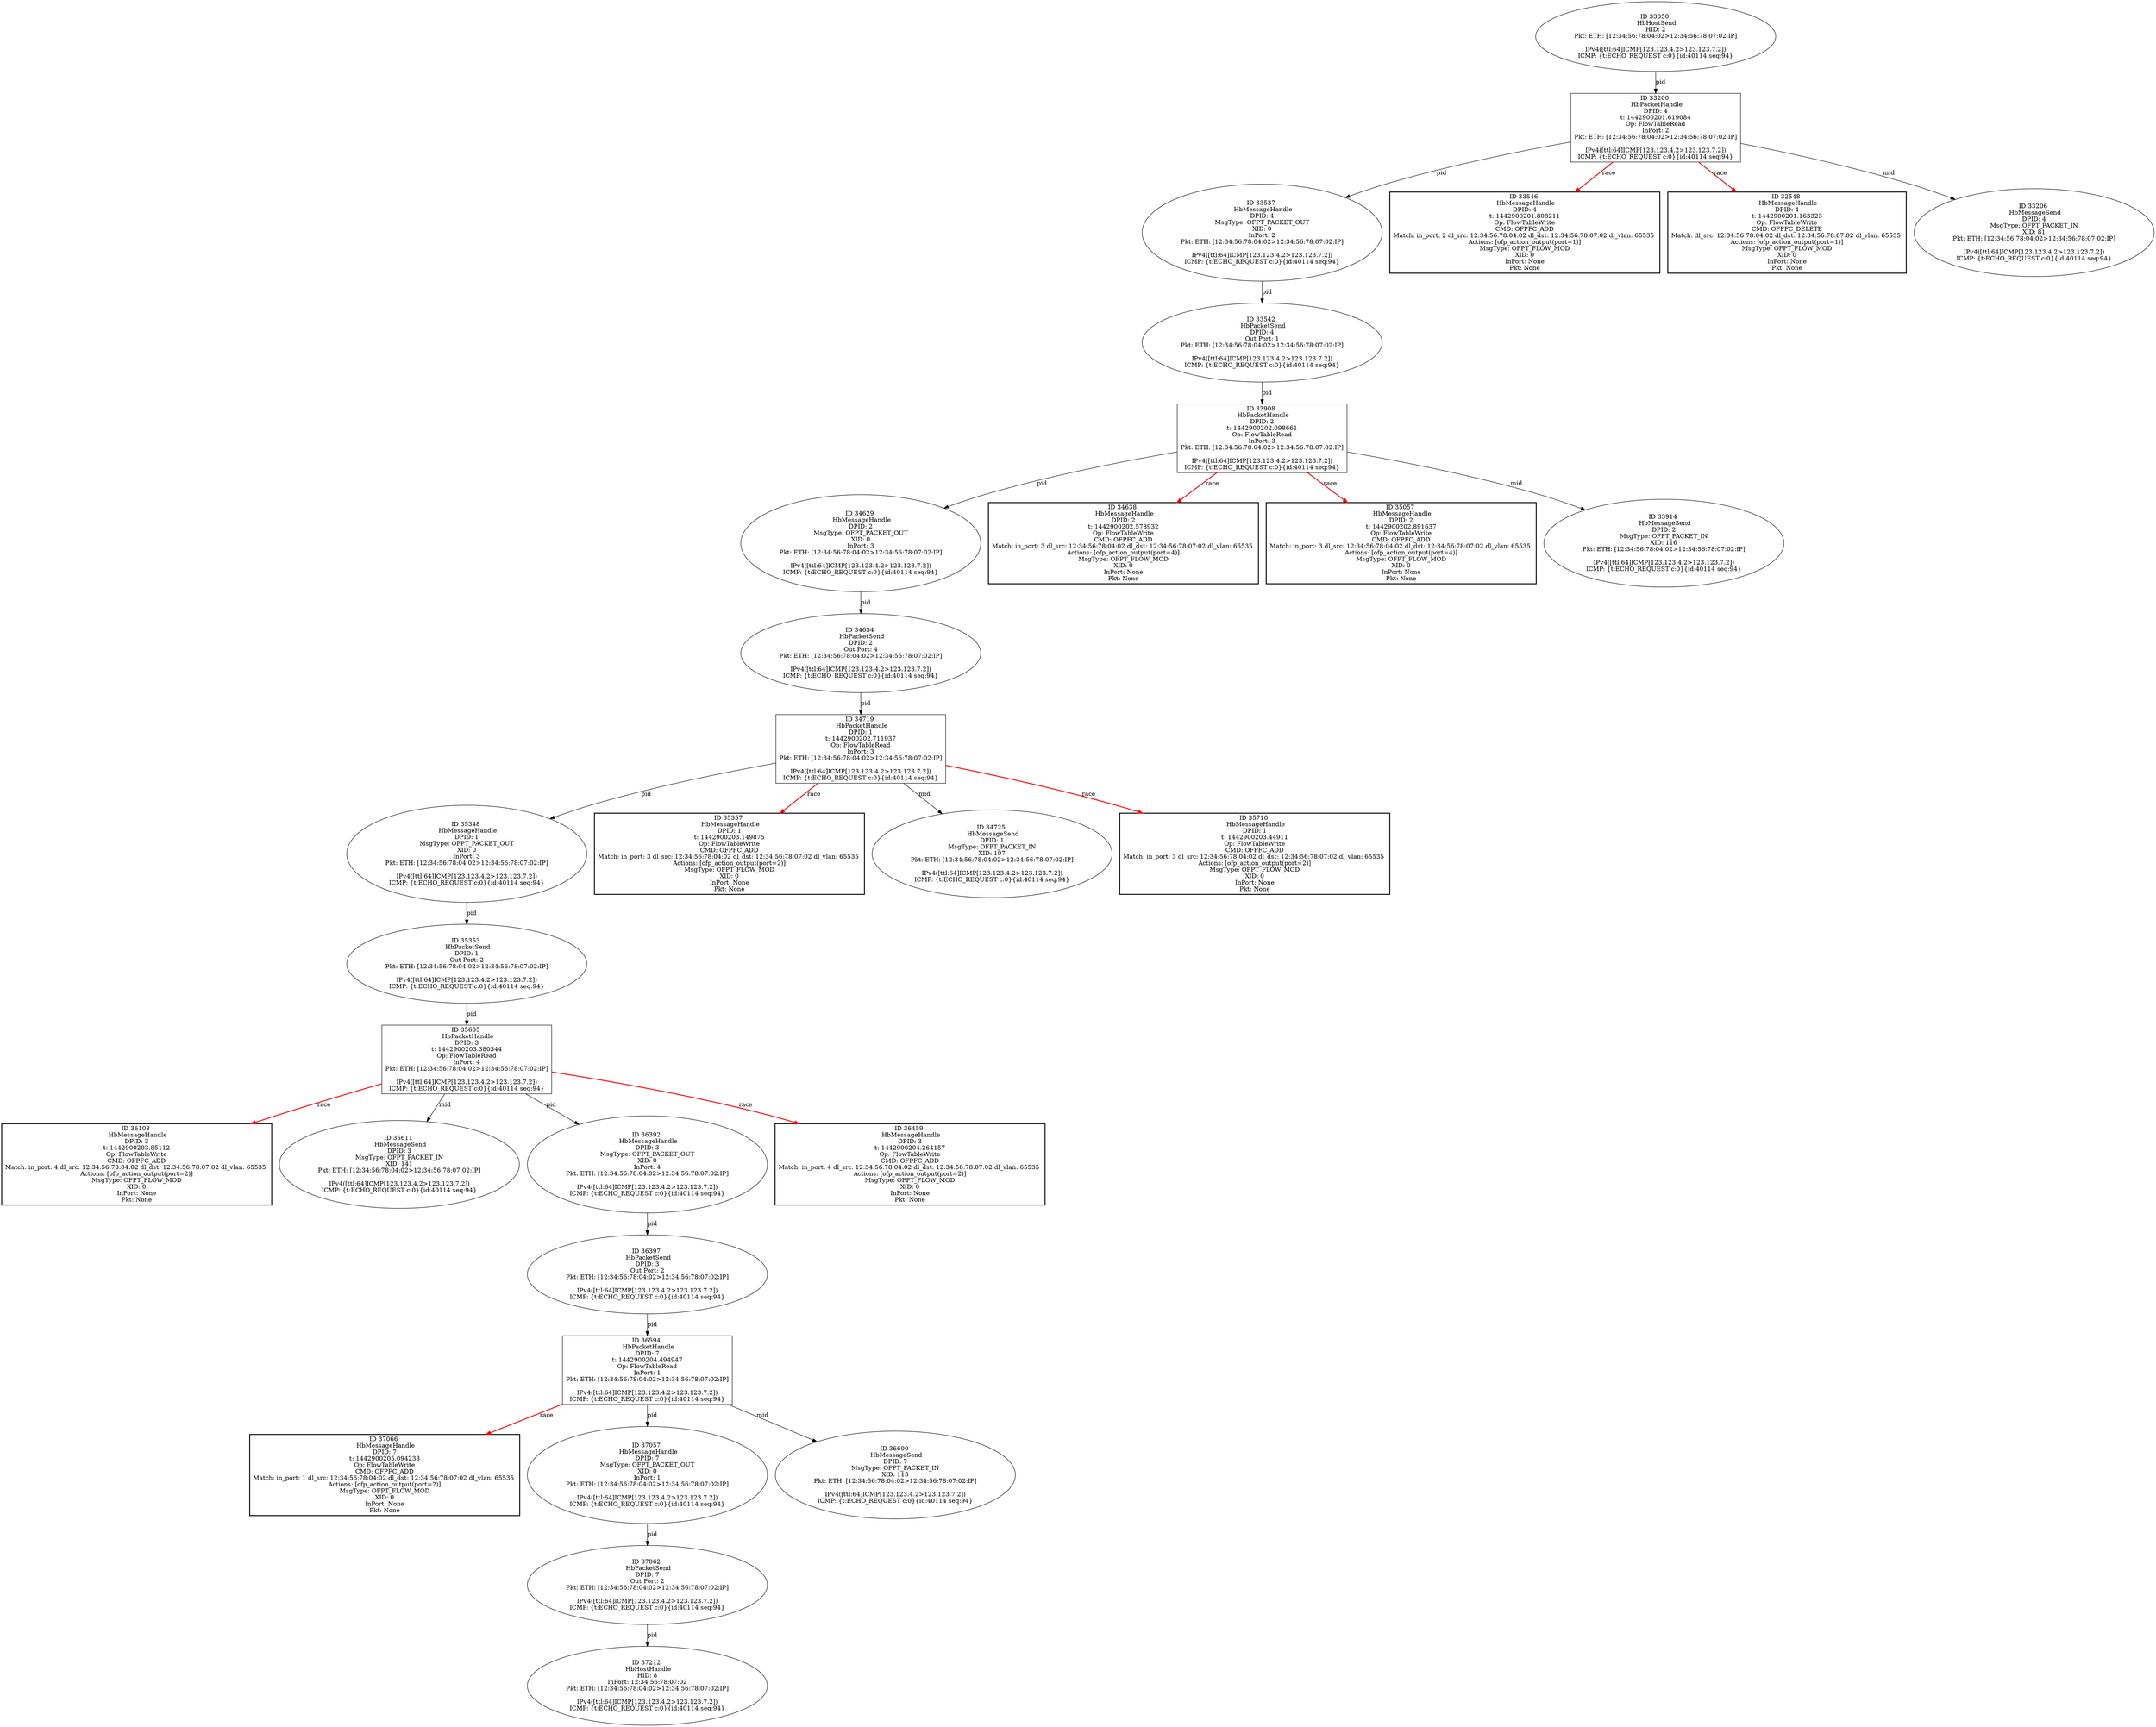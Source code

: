 strict digraph G {
33537 [shape=oval, event=<hb_events.HbMessageHandle object at 0x10ecdab10>, label="ID 33537 
 HbMessageHandle
DPID: 4
MsgType: OFPT_PACKET_OUT
XID: 0
InPort: 2
Pkt: ETH: [12:34:56:78:04:02>12:34:56:78:07:02:IP]

IPv4([ttl:64]ICMP[123.123.4.2>123.123.7.2])
ICMP: {t:ECHO_REQUEST c:0}{id:40114 seq:94}"];
33542 [shape=oval, event=<hb_events.HbPacketSend object at 0x10ecdd050>, label="ID 33542 
 HbPacketSend
DPID: 4
Out Port: 1
Pkt: ETH: [12:34:56:78:04:02>12:34:56:78:07:02:IP]

IPv4([ttl:64]ICMP[123.123.4.2>123.123.7.2])
ICMP: {t:ECHO_REQUEST c:0}{id:40114 seq:94}"];
33546 [shape=box, style=bold, event=<hb_events.HbMessageHandle object at 0x10ecdd3d0>, label="ID 33546 
 HbMessageHandle
DPID: 4
t: 1442900201.808211
Op: FlowTableWrite
CMD: OFPFC_ADD
Match: in_port: 2 dl_src: 12:34:56:78:04:02 dl_dst: 12:34:56:78:07:02 dl_vlan: 65535 
Actions: [ofp_action_output(port=1)]
MsgType: OFPT_FLOW_MOD
XID: 0
InPort: None
Pkt: None"];
36108 [shape=box, style=bold, event=<hb_events.HbMessageHandle object at 0x10f47c950>, label="ID 36108 
 HbMessageHandle
DPID: 3
t: 1442900203.85112
Op: FlowTableWrite
CMD: OFPFC_ADD
Match: in_port: 4 dl_src: 12:34:56:78:04:02 dl_dst: 12:34:56:78:07:02 dl_vlan: 65535 
Actions: [ofp_action_output(port=2)]
MsgType: OFPT_FLOW_MOD
XID: 0
InPort: None
Pkt: None"];
35348 [shape=oval, event=<hb_events.HbMessageHandle object at 0x10f174a50>, label="ID 35348 
 HbMessageHandle
DPID: 1
MsgType: OFPT_PACKET_OUT
XID: 0
InPort: 3
Pkt: ETH: [12:34:56:78:04:02>12:34:56:78:07:02:IP]

IPv4([ttl:64]ICMP[123.123.4.2>123.123.7.2])
ICMP: {t:ECHO_REQUEST c:0}{id:40114 seq:94}"];
35605 [shape=box, event=<hb_events.HbPacketHandle object at 0x10f257590>, label="ID 35605 
 HbPacketHandle
DPID: 3
t: 1442900203.380344
Op: FlowTableRead
InPort: 4
Pkt: ETH: [12:34:56:78:04:02>12:34:56:78:07:02:IP]

IPv4([ttl:64]ICMP[123.123.4.2>123.123.7.2])
ICMP: {t:ECHO_REQUEST c:0}{id:40114 seq:94}"];
35353 [shape=oval, event=<hb_events.HbPacketSend object at 0x10f194fd0>, label="ID 35353 
 HbPacketSend
DPID: 1
Out Port: 2
Pkt: ETH: [12:34:56:78:04:02>12:34:56:78:07:02:IP]

IPv4([ttl:64]ICMP[123.123.4.2>123.123.7.2])
ICMP: {t:ECHO_REQUEST c:0}{id:40114 seq:94}"];
33050 [shape=oval, event=<hb_events.HbHostSend object at 0x10ec11250>, label="ID 33050 
 HbHostSend
HID: 2
Pkt: ETH: [12:34:56:78:04:02>12:34:56:78:07:02:IP]

IPv4([ttl:64]ICMP[123.123.4.2>123.123.7.2])
ICMP: {t:ECHO_REQUEST c:0}{id:40114 seq:94}"];
35611 [shape=oval, event=<hb_events.HbMessageSend object at 0x10f24a110>, label="ID 35611 
 HbMessageSend
DPID: 3
MsgType: OFPT_PACKET_IN
XID: 141
Pkt: ETH: [12:34:56:78:04:02>12:34:56:78:07:02:IP]

IPv4([ttl:64]ICMP[123.123.4.2>123.123.7.2])
ICMP: {t:ECHO_REQUEST c:0}{id:40114 seq:94}"];
35357 [shape=box, style=bold, event=<hb_events.HbMessageHandle object at 0x10f1993d0>, label="ID 35357 
 HbMessageHandle
DPID: 1
t: 1442900203.149875
Op: FlowTableWrite
CMD: OFPFC_ADD
Match: in_port: 3 dl_src: 12:34:56:78:04:02 dl_dst: 12:34:56:78:07:02 dl_vlan: 65535 
Actions: [ofp_action_output(port=2)]
MsgType: OFPT_FLOW_MOD
XID: 0
InPort: None
Pkt: None"];
34719 [shape=box, event=<hb_events.HbPacketHandle object at 0x10ef7f450>, label="ID 34719 
 HbPacketHandle
DPID: 1
t: 1442900202.711937
Op: FlowTableRead
InPort: 3
Pkt: ETH: [12:34:56:78:04:02>12:34:56:78:07:02:IP]

IPv4([ttl:64]ICMP[123.123.4.2>123.123.7.2])
ICMP: {t:ECHO_REQUEST c:0}{id:40114 seq:94}"];
32548 [shape=box, style=bold, event=<hb_events.HbMessageHandle object at 0x10eb58c10>, label="ID 32548 
 HbMessageHandle
DPID: 4
t: 1442900201.163323
Op: FlowTableWrite
CMD: OFPFC_DELETE
Match: dl_src: 12:34:56:78:04:02 dl_dst: 12:34:56:78:07:02 dl_vlan: 65535 
Actions: [ofp_action_output(port=1)]
MsgType: OFPT_FLOW_MOD
XID: 0
InPort: None
Pkt: None"];
34725 [shape=oval, event=<hb_events.HbMessageSend object at 0x10ef7fc10>, label="ID 34725 
 HbMessageSend
DPID: 1
MsgType: OFPT_PACKET_IN
XID: 107
Pkt: ETH: [12:34:56:78:04:02>12:34:56:78:07:02:IP]

IPv4([ttl:64]ICMP[123.123.4.2>123.123.7.2])
ICMP: {t:ECHO_REQUEST c:0}{id:40114 seq:94}"];
36392 [shape=oval, event=<hb_events.HbMessageHandle object at 0x10f5d23d0>, label="ID 36392 
 HbMessageHandle
DPID: 3
MsgType: OFPT_PACKET_OUT
XID: 0
InPort: 4
Pkt: ETH: [12:34:56:78:04:02>12:34:56:78:07:02:IP]

IPv4([ttl:64]ICMP[123.123.4.2>123.123.7.2])
ICMP: {t:ECHO_REQUEST c:0}{id:40114 seq:94}"];
36397 [shape=oval, event=<hb_events.HbPacketSend object at 0x10f5d2550>, label="ID 36397 
 HbPacketSend
DPID: 3
Out Port: 2
Pkt: ETH: [12:34:56:78:04:02>12:34:56:78:07:02:IP]

IPv4([ttl:64]ICMP[123.123.4.2>123.123.7.2])
ICMP: {t:ECHO_REQUEST c:0}{id:40114 seq:94}"];
33200 [shape=box, event=<hb_events.HbPacketHandle object at 0x10ec3b250>, label="ID 33200 
 HbPacketHandle
DPID: 4
t: 1442900201.619084
Op: FlowTableRead
InPort: 2
Pkt: ETH: [12:34:56:78:04:02>12:34:56:78:07:02:IP]

IPv4([ttl:64]ICMP[123.123.4.2>123.123.7.2])
ICMP: {t:ECHO_REQUEST c:0}{id:40114 seq:94}"];
33206 [shape=oval, event=<hb_events.HbMessageSend object at 0x10ec3b990>, label="ID 33206 
 HbMessageSend
DPID: 4
MsgType: OFPT_PACKET_IN
XID: 81
Pkt: ETH: [12:34:56:78:04:02>12:34:56:78:07:02:IP]

IPv4([ttl:64]ICMP[123.123.4.2>123.123.7.2])
ICMP: {t:ECHO_REQUEST c:0}{id:40114 seq:94}"];
37066 [shape=box, style=bold, event=<hb_events.HbMessageHandle object at 0x10f9ea0d0>, label="ID 37066 
 HbMessageHandle
DPID: 7
t: 1442900205.094238
Op: FlowTableWrite
CMD: OFPFC_ADD
Match: in_port: 1 dl_src: 12:34:56:78:04:02 dl_dst: 12:34:56:78:07:02 dl_vlan: 65535 
Actions: [ofp_action_output(port=2)]
MsgType: OFPT_FLOW_MOD
XID: 0
InPort: None
Pkt: None"];
37057 [shape=oval, event=<hb_events.HbMessageHandle object at 0x10f9e4e50>, label="ID 37057 
 HbMessageHandle
DPID: 7
MsgType: OFPT_PACKET_OUT
XID: 0
InPort: 1
Pkt: ETH: [12:34:56:78:04:02>12:34:56:78:07:02:IP]

IPv4([ttl:64]ICMP[123.123.4.2>123.123.7.2])
ICMP: {t:ECHO_REQUEST c:0}{id:40114 seq:94}"];
34629 [shape=oval, event=<hb_events.HbMessageHandle object at 0x10ef230d0>, label="ID 34629 
 HbMessageHandle
DPID: 2
MsgType: OFPT_PACKET_OUT
XID: 0
InPort: 3
Pkt: ETH: [12:34:56:78:04:02>12:34:56:78:07:02:IP]

IPv4([ttl:64]ICMP[123.123.4.2>123.123.7.2])
ICMP: {t:ECHO_REQUEST c:0}{id:40114 seq:94}"];
37062 [shape=oval, event=<hb_events.HbPacketSend object at 0x10f9b74d0>, label="ID 37062 
 HbPacketSend
DPID: 7
Out Port: 2
Pkt: ETH: [12:34:56:78:04:02>12:34:56:78:07:02:IP]

IPv4([ttl:64]ICMP[123.123.4.2>123.123.7.2])
ICMP: {t:ECHO_REQUEST c:0}{id:40114 seq:94}"];
34634 [shape=oval, event=<hb_events.HbPacketSend object at 0x10ef23050>, label="ID 34634 
 HbPacketSend
DPID: 2
Out Port: 4
Pkt: ETH: [12:34:56:78:04:02>12:34:56:78:07:02:IP]

IPv4([ttl:64]ICMP[123.123.4.2>123.123.7.2])
ICMP: {t:ECHO_REQUEST c:0}{id:40114 seq:94}"];
34638 [shape=box, style=bold, event=<hb_events.HbMessageHandle object at 0x10ef57410>, label="ID 34638 
 HbMessageHandle
DPID: 2
t: 1442900202.578932
Op: FlowTableWrite
CMD: OFPFC_ADD
Match: in_port: 3 dl_src: 12:34:56:78:04:02 dl_dst: 12:34:56:78:07:02 dl_vlan: 65535 
Actions: [ofp_action_output(port=4)]
MsgType: OFPT_FLOW_MOD
XID: 0
InPort: None
Pkt: None"];
37212 [shape=oval, event=<hb_events.HbHostHandle object at 0x10fa29b10>, label="ID 37212 
 HbHostHandle
HID: 8
InPort: 12:34:56:78:07:02
Pkt: ETH: [12:34:56:78:04:02>12:34:56:78:07:02:IP]

IPv4([ttl:64]ICMP[123.123.4.2>123.123.7.2])
ICMP: {t:ECHO_REQUEST c:0}{id:40114 seq:94}"];
36459 [shape=box, style=bold, event=<hb_events.HbMessageHandle object at 0x10f6078d0>, label="ID 36459 
 HbMessageHandle
DPID: 3
t: 1442900204.264157
Op: FlowTableWrite
CMD: OFPFC_ADD
Match: in_port: 4 dl_src: 12:34:56:78:04:02 dl_dst: 12:34:56:78:07:02 dl_vlan: 65535 
Actions: [ofp_action_output(port=2)]
MsgType: OFPT_FLOW_MOD
XID: 0
InPort: None
Pkt: None"];
35057 [shape=box, style=bold, event=<hb_events.HbMessageHandle object at 0x10f0a0190>, label="ID 35057 
 HbMessageHandle
DPID: 2
t: 1442900202.891637
Op: FlowTableWrite
CMD: OFPFC_ADD
Match: in_port: 3 dl_src: 12:34:56:78:04:02 dl_dst: 12:34:56:78:07:02 dl_vlan: 65535 
Actions: [ofp_action_output(port=4)]
MsgType: OFPT_FLOW_MOD
XID: 0
InPort: None
Pkt: None"];
36594 [shape=box, event=<hb_events.HbPacketHandle object at 0x10f726a10>, label="ID 36594 
 HbPacketHandle
DPID: 7
t: 1442900204.494947
Op: FlowTableRead
InPort: 1
Pkt: ETH: [12:34:56:78:04:02>12:34:56:78:07:02:IP]

IPv4([ttl:64]ICMP[123.123.4.2>123.123.7.2])
ICMP: {t:ECHO_REQUEST c:0}{id:40114 seq:94}"];
33908 [shape=box, event=<hb_events.HbPacketHandle object at 0x10ed8c5d0>, label="ID 33908 
 HbPacketHandle
DPID: 2
t: 1442900202.098661
Op: FlowTableRead
InPort: 3
Pkt: ETH: [12:34:56:78:04:02>12:34:56:78:07:02:IP]

IPv4([ttl:64]ICMP[123.123.4.2>123.123.7.2])
ICMP: {t:ECHO_REQUEST c:0}{id:40114 seq:94}"];
36600 [shape=oval, event=<hb_events.HbMessageSend object at 0x10f732a50>, label="ID 36600 
 HbMessageSend
DPID: 7
MsgType: OFPT_PACKET_IN
XID: 113
Pkt: ETH: [12:34:56:78:04:02>12:34:56:78:07:02:IP]

IPv4([ttl:64]ICMP[123.123.4.2>123.123.7.2])
ICMP: {t:ECHO_REQUEST c:0}{id:40114 seq:94}"];
33914 [shape=oval, event=<hb_events.HbMessageSend object at 0x10ed8cd90>, label="ID 33914 
 HbMessageSend
DPID: 2
MsgType: OFPT_PACKET_IN
XID: 116
Pkt: ETH: [12:34:56:78:04:02>12:34:56:78:07:02:IP]

IPv4([ttl:64]ICMP[123.123.4.2>123.123.7.2])
ICMP: {t:ECHO_REQUEST c:0}{id:40114 seq:94}"];
35710 [shape=box, style=bold, event=<hb_events.HbMessageHandle object at 0x10f2c9990>, label="ID 35710 
 HbMessageHandle
DPID: 1
t: 1442900203.44911
Op: FlowTableWrite
CMD: OFPFC_ADD
Match: in_port: 3 dl_src: 12:34:56:78:04:02 dl_dst: 12:34:56:78:07:02 dl_vlan: 65535 
Actions: [ofp_action_output(port=2)]
MsgType: OFPT_FLOW_MOD
XID: 0
InPort: None
Pkt: None"];
33537 -> 33542  [rel=pid, label=pid];
33542 -> 33908  [rel=pid, label=pid];
35348 -> 35353  [rel=pid, label=pid];
35605 -> 36392  [rel=pid, label=pid];
35605 -> 36459  [harmful=True, color=red, style=bold, rel=race, label=race];
35605 -> 35611  [rel=mid, label=mid];
35605 -> 36108  [harmful=True, color=red, style=bold, rel=race, label=race];
35353 -> 35605  [rel=pid, label=pid];
33050 -> 33200  [rel=pid, label=pid];
34719 -> 35348  [rel=pid, label=pid];
34719 -> 34725  [rel=mid, label=mid];
34719 -> 35710  [harmful=True, color=red, style=bold, rel=race, label=race];
34719 -> 35357  [harmful=True, color=red, style=bold, rel=race, label=race];
36392 -> 36397  [rel=pid, label=pid];
36397 -> 36594  [rel=pid, label=pid];
33200 -> 33537  [rel=pid, label=pid];
33200 -> 33546  [harmful=True, color=red, style=bold, rel=race, label=race];
33200 -> 32548  [harmful=True, color=red, style=bold, rel=race, label=race];
33200 -> 33206  [rel=mid, label=mid];
37057 -> 37062  [rel=pid, label=pid];
34629 -> 34634  [rel=pid, label=pid];
37062 -> 37212  [rel=pid, label=pid];
34634 -> 34719  [rel=pid, label=pid];
36594 -> 36600  [rel=mid, label=mid];
36594 -> 37057  [rel=pid, label=pid];
36594 -> 37066  [harmful=True, color=red, style=bold, rel=race, label=race];
33908 -> 35057  [harmful=True, color=red, style=bold, rel=race, label=race];
33908 -> 33914  [rel=mid, label=mid];
33908 -> 34629  [rel=pid, label=pid];
33908 -> 34638  [harmful=True, color=red, style=bold, rel=race, label=race];
}
